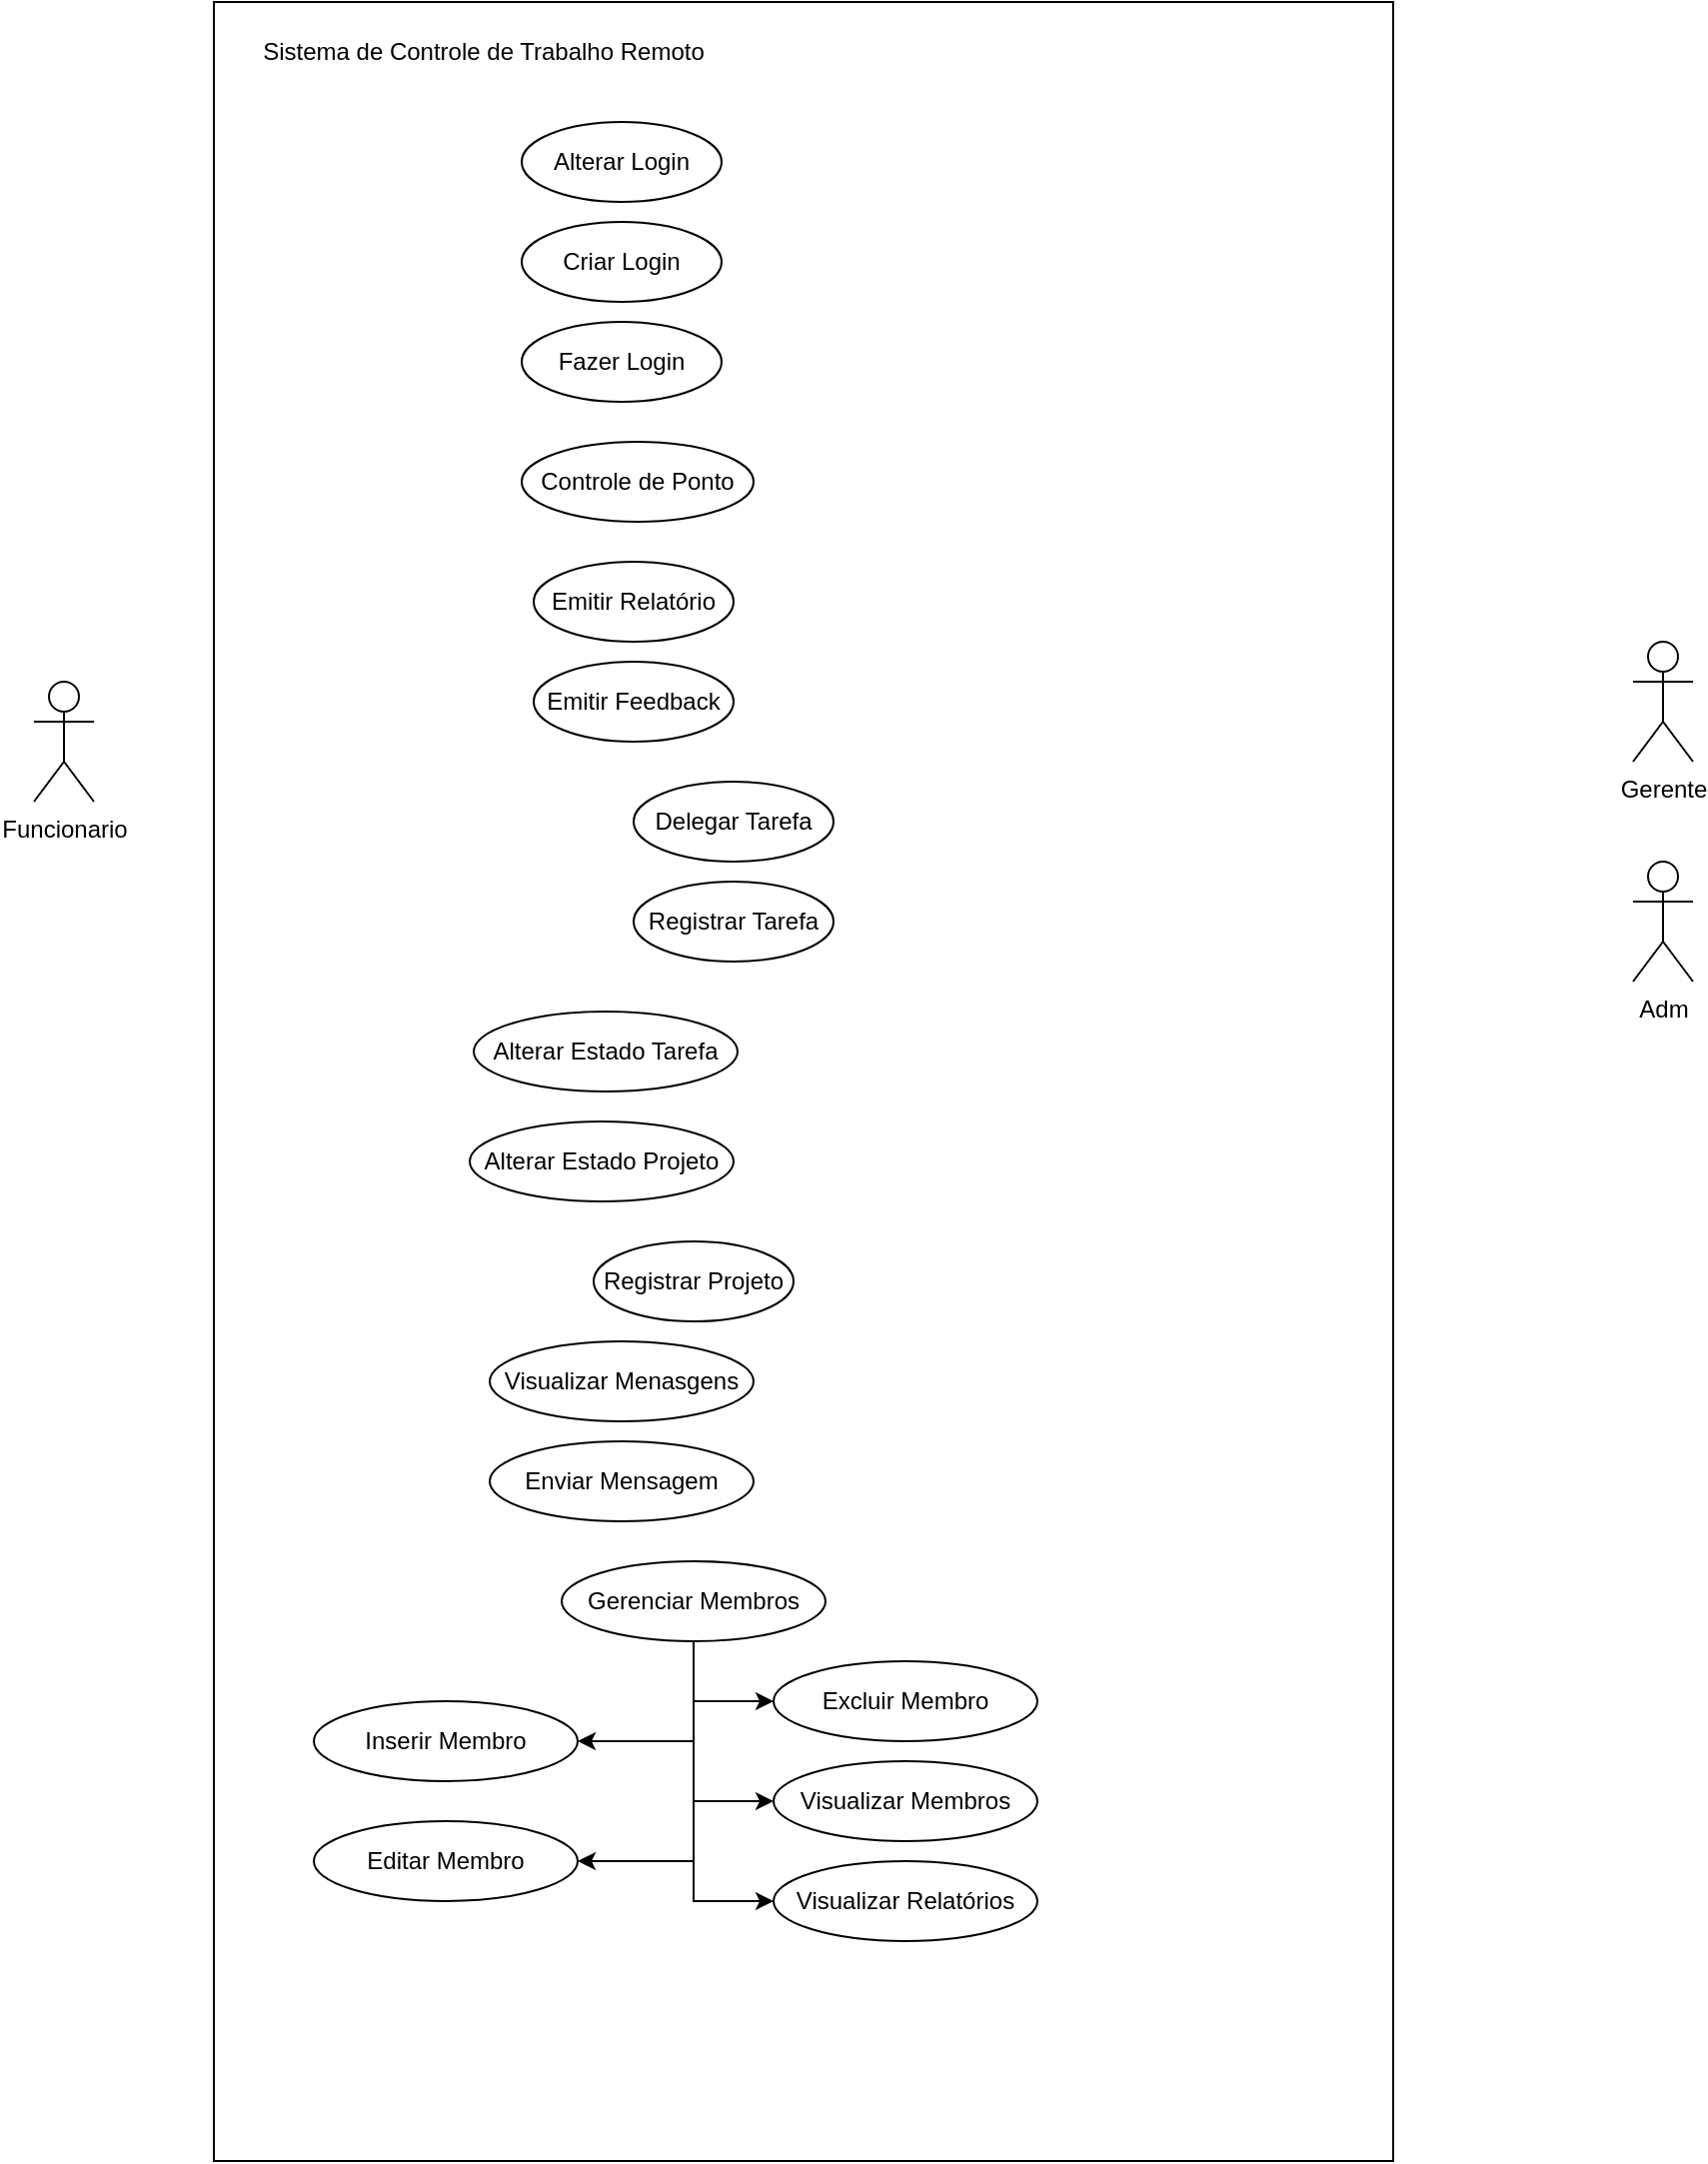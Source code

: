 <mxfile version="24.8.3">
  <diagram name="Página-1" id="rKk8gPM-9LXs-d0Zrvyo">
    <mxGraphModel dx="857" dy="374" grid="1" gridSize="10" guides="1" tooltips="1" connect="1" arrows="1" fold="1" page="1" pageScale="1" pageWidth="827" pageHeight="1169" math="0" shadow="0">
      <root>
        <mxCell id="0" />
        <mxCell id="1" parent="0" />
        <mxCell id="bPIrAEEqlAgw9mJCpvaO-2" value="" style="rounded=0;whiteSpace=wrap;html=1;" vertex="1" parent="1">
          <mxGeometry x="160" y="40" width="590" height="1080" as="geometry" />
        </mxCell>
        <mxCell id="bPIrAEEqlAgw9mJCpvaO-3" value="Funcionario" style="shape=umlActor;verticalLabelPosition=bottom;verticalAlign=top;html=1;" vertex="1" parent="1">
          <mxGeometry x="70" y="380" width="30" height="60" as="geometry" />
        </mxCell>
        <mxCell id="bPIrAEEqlAgw9mJCpvaO-4" value="Gerente" style="shape=umlActor;verticalLabelPosition=bottom;verticalAlign=top;html=1;" vertex="1" parent="1">
          <mxGeometry x="870" y="360" width="30" height="60" as="geometry" />
        </mxCell>
        <mxCell id="bPIrAEEqlAgw9mJCpvaO-5" value="Adm" style="shape=umlActor;verticalLabelPosition=bottom;verticalAlign=top;html=1;" vertex="1" parent="1">
          <mxGeometry x="870" y="470" width="30" height="60" as="geometry" />
        </mxCell>
        <mxCell id="bPIrAEEqlAgw9mJCpvaO-8" value="Sistema de Controle de Trabalho Remoto" style="text;html=1;align=center;verticalAlign=middle;whiteSpace=wrap;rounded=0;" vertex="1" parent="1">
          <mxGeometry x="170" y="50" width="250" height="30" as="geometry" />
        </mxCell>
        <mxCell id="bPIrAEEqlAgw9mJCpvaO-9" value="Alterar Login" style="ellipse;whiteSpace=wrap;html=1;" vertex="1" parent="1">
          <mxGeometry x="314" y="100" width="100" height="40" as="geometry" />
        </mxCell>
        <mxCell id="bPIrAEEqlAgw9mJCpvaO-10" value="Criar Login" style="ellipse;whiteSpace=wrap;html=1;" vertex="1" parent="1">
          <mxGeometry x="314" y="150" width="100" height="40" as="geometry" />
        </mxCell>
        <mxCell id="bPIrAEEqlAgw9mJCpvaO-11" value="Fazer Login" style="ellipse;whiteSpace=wrap;html=1;" vertex="1" parent="1">
          <mxGeometry x="314" y="200" width="100" height="40" as="geometry" />
        </mxCell>
        <mxCell id="bPIrAEEqlAgw9mJCpvaO-12" value="Controle de Ponto" style="ellipse;whiteSpace=wrap;html=1;" vertex="1" parent="1">
          <mxGeometry x="314" y="260" width="116" height="40" as="geometry" />
        </mxCell>
        <mxCell id="bPIrAEEqlAgw9mJCpvaO-15" value="Emitir Relatório" style="ellipse;whiteSpace=wrap;html=1;" vertex="1" parent="1">
          <mxGeometry x="320" y="320" width="100" height="40" as="geometry" />
        </mxCell>
        <mxCell id="bPIrAEEqlAgw9mJCpvaO-16" value="Emitir Feedback" style="ellipse;whiteSpace=wrap;html=1;" vertex="1" parent="1">
          <mxGeometry x="320" y="370" width="100" height="40" as="geometry" />
        </mxCell>
        <mxCell id="bPIrAEEqlAgw9mJCpvaO-17" value="D&lt;span style=&quot;background-color: initial;&quot;&gt;elegar Tarefa&lt;/span&gt;" style="ellipse;whiteSpace=wrap;html=1;" vertex="1" parent="1">
          <mxGeometry x="370" y="430" width="100" height="40" as="geometry" />
        </mxCell>
        <mxCell id="bPIrAEEqlAgw9mJCpvaO-18" value="Registrar Tarefa" style="ellipse;whiteSpace=wrap;html=1;" vertex="1" parent="1">
          <mxGeometry x="370" y="480" width="100" height="40" as="geometry" />
        </mxCell>
        <mxCell id="bPIrAEEqlAgw9mJCpvaO-19" value="Alterar Estado Tarefa" style="ellipse;whiteSpace=wrap;html=1;" vertex="1" parent="1">
          <mxGeometry x="290" y="545" width="132" height="40" as="geometry" />
        </mxCell>
        <mxCell id="bPIrAEEqlAgw9mJCpvaO-20" value="Alterar Estado Projeto" style="ellipse;whiteSpace=wrap;html=1;" vertex="1" parent="1">
          <mxGeometry x="288" y="600" width="132" height="40" as="geometry" />
        </mxCell>
        <mxCell id="bPIrAEEqlAgw9mJCpvaO-21" value="Registrar Projeto" style="ellipse;whiteSpace=wrap;html=1;" vertex="1" parent="1">
          <mxGeometry x="350" y="660" width="100" height="40" as="geometry" />
        </mxCell>
        <mxCell id="bPIrAEEqlAgw9mJCpvaO-22" value="Visualizar Menasgens" style="ellipse;whiteSpace=wrap;html=1;" vertex="1" parent="1">
          <mxGeometry x="298" y="710" width="132" height="40" as="geometry" />
        </mxCell>
        <mxCell id="bPIrAEEqlAgw9mJCpvaO-23" value="Enviar Mensagem" style="ellipse;whiteSpace=wrap;html=1;" vertex="1" parent="1">
          <mxGeometry x="298" y="760" width="132" height="40" as="geometry" />
        </mxCell>
        <mxCell id="bPIrAEEqlAgw9mJCpvaO-30" style="edgeStyle=orthogonalEdgeStyle;rounded=0;orthogonalLoop=1;jettySize=auto;html=1;entryX=0;entryY=0.5;entryDx=0;entryDy=0;" edge="1" parent="1" source="bPIrAEEqlAgw9mJCpvaO-24" target="bPIrAEEqlAgw9mJCpvaO-27">
          <mxGeometry relative="1" as="geometry" />
        </mxCell>
        <mxCell id="bPIrAEEqlAgw9mJCpvaO-31" style="edgeStyle=orthogonalEdgeStyle;rounded=0;orthogonalLoop=1;jettySize=auto;html=1;entryX=1;entryY=0.5;entryDx=0;entryDy=0;" edge="1" parent="1" source="bPIrAEEqlAgw9mJCpvaO-24" target="bPIrAEEqlAgw9mJCpvaO-25">
          <mxGeometry relative="1" as="geometry" />
        </mxCell>
        <mxCell id="bPIrAEEqlAgw9mJCpvaO-32" style="edgeStyle=orthogonalEdgeStyle;rounded=0;orthogonalLoop=1;jettySize=auto;html=1;entryX=0;entryY=0.5;entryDx=0;entryDy=0;" edge="1" parent="1" source="bPIrAEEqlAgw9mJCpvaO-24" target="bPIrAEEqlAgw9mJCpvaO-28">
          <mxGeometry relative="1" as="geometry" />
        </mxCell>
        <mxCell id="bPIrAEEqlAgw9mJCpvaO-33" style="edgeStyle=orthogonalEdgeStyle;rounded=0;orthogonalLoop=1;jettySize=auto;html=1;entryX=1;entryY=0.5;entryDx=0;entryDy=0;" edge="1" parent="1" source="bPIrAEEqlAgw9mJCpvaO-24" target="bPIrAEEqlAgw9mJCpvaO-26">
          <mxGeometry relative="1" as="geometry" />
        </mxCell>
        <mxCell id="bPIrAEEqlAgw9mJCpvaO-34" style="edgeStyle=orthogonalEdgeStyle;rounded=0;orthogonalLoop=1;jettySize=auto;html=1;entryX=0;entryY=0.5;entryDx=0;entryDy=0;" edge="1" parent="1" source="bPIrAEEqlAgw9mJCpvaO-24" target="bPIrAEEqlAgw9mJCpvaO-29">
          <mxGeometry relative="1" as="geometry" />
        </mxCell>
        <mxCell id="bPIrAEEqlAgw9mJCpvaO-24" value="Gerenciar Membros" style="ellipse;whiteSpace=wrap;html=1;" vertex="1" parent="1">
          <mxGeometry x="334" y="820" width="132" height="40" as="geometry" />
        </mxCell>
        <mxCell id="bPIrAEEqlAgw9mJCpvaO-25" value="Inserir Membro" style="ellipse;whiteSpace=wrap;html=1;" vertex="1" parent="1">
          <mxGeometry x="210" y="890" width="132" height="40" as="geometry" />
        </mxCell>
        <mxCell id="bPIrAEEqlAgw9mJCpvaO-26" value="Editar Membro" style="ellipse;whiteSpace=wrap;html=1;" vertex="1" parent="1">
          <mxGeometry x="210" y="950" width="132" height="40" as="geometry" />
        </mxCell>
        <mxCell id="bPIrAEEqlAgw9mJCpvaO-27" value="Excluir Membro" style="ellipse;whiteSpace=wrap;html=1;" vertex="1" parent="1">
          <mxGeometry x="440" y="870" width="132" height="40" as="geometry" />
        </mxCell>
        <mxCell id="bPIrAEEqlAgw9mJCpvaO-28" value="Visualizar Membros" style="ellipse;whiteSpace=wrap;html=1;" vertex="1" parent="1">
          <mxGeometry x="440" y="920" width="132" height="40" as="geometry" />
        </mxCell>
        <mxCell id="bPIrAEEqlAgw9mJCpvaO-29" value="Visualizar Relatórios" style="ellipse;whiteSpace=wrap;html=1;" vertex="1" parent="1">
          <mxGeometry x="440" y="970" width="132" height="40" as="geometry" />
        </mxCell>
      </root>
    </mxGraphModel>
  </diagram>
</mxfile>
